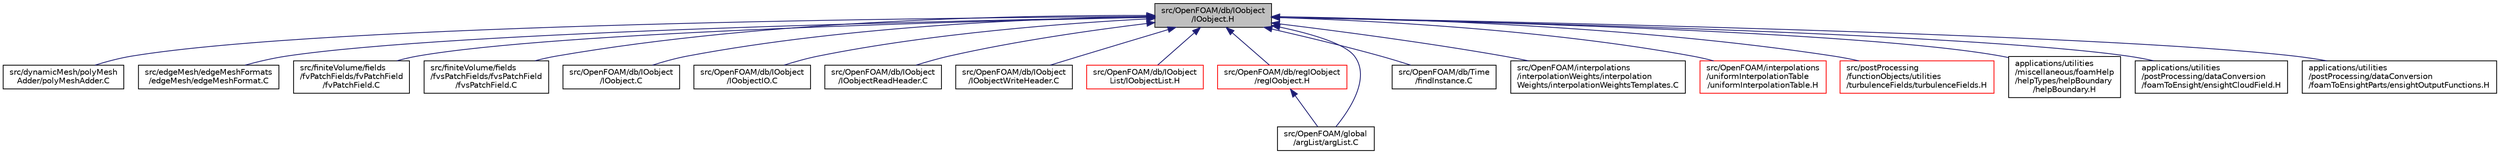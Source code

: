 digraph "src/OpenFOAM/db/IOobject/IOobject.H"
{
  bgcolor="transparent";
  edge [fontname="Helvetica",fontsize="10",labelfontname="Helvetica",labelfontsize="10"];
  node [fontname="Helvetica",fontsize="10",shape=record];
  Node1 [label="src/OpenFOAM/db/IOobject\l/IOobject.H",height=0.2,width=0.4,color="black", fillcolor="grey75", style="filled", fontcolor="black"];
  Node1 -> Node2 [dir="back",color="midnightblue",fontsize="10",style="solid",fontname="Helvetica"];
  Node2 [label="src/dynamicMesh/polyMesh\lAdder/polyMeshAdder.C",height=0.2,width=0.4,color="black",URL="$a04860.html"];
  Node1 -> Node3 [dir="back",color="midnightblue",fontsize="10",style="solid",fontname="Helvetica"];
  Node3 [label="src/edgeMesh/edgeMeshFormats\l/edgeMesh/edgeMeshFormat.C",height=0.2,width=0.4,color="black",URL="$a04943.html"];
  Node1 -> Node4 [dir="back",color="midnightblue",fontsize="10",style="solid",fontname="Helvetica"];
  Node4 [label="src/finiteVolume/fields\l/fvPatchFields/fvPatchField\l/fvPatchField.C",height=0.2,width=0.4,color="black",URL="$a05527.html"];
  Node1 -> Node5 [dir="back",color="midnightblue",fontsize="10",style="solid",fontname="Helvetica"];
  Node5 [label="src/finiteVolume/fields\l/fvsPatchFields/fvsPatchField\l/fvsPatchField.C",height=0.2,width=0.4,color="black",URL="$a05609.html"];
  Node1 -> Node6 [dir="back",color="midnightblue",fontsize="10",style="solid",fontname="Helvetica"];
  Node6 [label="src/OpenFOAM/db/IOobject\l/IOobject.C",height=0.2,width=0.4,color="black",URL="$a07758.html"];
  Node1 -> Node7 [dir="back",color="midnightblue",fontsize="10",style="solid",fontname="Helvetica"];
  Node7 [label="src/OpenFOAM/db/IOobject\l/IOobjectIO.C",height=0.2,width=0.4,color="black",URL="$a07761.html"];
  Node1 -> Node8 [dir="back",color="midnightblue",fontsize="10",style="solid",fontname="Helvetica"];
  Node8 [label="src/OpenFOAM/db/IOobject\l/IOobjectReadHeader.C",height=0.2,width=0.4,color="black",URL="$a07762.html"];
  Node1 -> Node9 [dir="back",color="midnightblue",fontsize="10",style="solid",fontname="Helvetica"];
  Node9 [label="src/OpenFOAM/db/IOobject\l/IOobjectWriteHeader.C",height=0.2,width=0.4,color="black",URL="$a07763.html",tooltip="Writes the header description of the File to the stream associated with the File. ..."];
  Node1 -> Node10 [dir="back",color="midnightblue",fontsize="10",style="solid",fontname="Helvetica"];
  Node10 [label="src/OpenFOAM/db/IOobject\lList/IOobjectList.H",height=0.2,width=0.4,color="red",URL="$a07765.html"];
  Node1 -> Node11 [dir="back",color="midnightblue",fontsize="10",style="solid",fontname="Helvetica"];
  Node11 [label="src/OpenFOAM/db/regIOobject\l/regIOobject.H",height=0.2,width=0.4,color="red",URL="$a07849.html"];
  Node11 -> Node12 [dir="back",color="midnightblue",fontsize="10",style="solid",fontname="Helvetica"];
  Node12 [label="src/OpenFOAM/global\l/argList/argList.C",height=0.2,width=0.4,color="black",URL="$a08161.html"];
  Node1 -> Node13 [dir="back",color="midnightblue",fontsize="10",style="solid",fontname="Helvetica"];
  Node13 [label="src/OpenFOAM/db/Time\l/findInstance.C",height=0.2,width=0.4,color="black",URL="$a07861.html",tooltip="If \"name\" is empty: return the location of \"directory\" If \"name\" is not empty: return the location of..."];
  Node1 -> Node12 [dir="back",color="midnightblue",fontsize="10",style="solid",fontname="Helvetica"];
  Node1 -> Node14 [dir="back",color="midnightblue",fontsize="10",style="solid",fontname="Helvetica"];
  Node14 [label="src/OpenFOAM/interpolations\l/interpolationWeights/interpolation\lWeights/interpolationWeightsTemplates.C",height=0.2,width=0.4,color="black",URL="$a08255.html"];
  Node1 -> Node15 [dir="back",color="midnightblue",fontsize="10",style="solid",fontname="Helvetica"];
  Node15 [label="src/OpenFOAM/interpolations\l/uniformInterpolationTable\l/uniformInterpolationTable.H",height=0.2,width=0.4,color="red",URL="$a08270.html"];
  Node1 -> Node16 [dir="back",color="midnightblue",fontsize="10",style="solid",fontname="Helvetica"];
  Node16 [label="src/postProcessing\l/functionObjects/utilities\l/turbulenceFields/turbulenceFields.H",height=0.2,width=0.4,color="red",URL="$a09401.html"];
  Node1 -> Node17 [dir="back",color="midnightblue",fontsize="10",style="solid",fontname="Helvetica"];
  Node17 [label="applications/utilities\l/miscellaneous/foamHelp\l/helpTypes/helpBoundary\l/helpBoundary.H",height=0.2,width=0.4,color="black",URL="$a04217.html"];
  Node1 -> Node18 [dir="back",color="midnightblue",fontsize="10",style="solid",fontname="Helvetica"];
  Node18 [label="applications/utilities\l/postProcessing/dataConversion\l/foamToEnsight/ensightCloudField.H",height=0.2,width=0.4,color="black",URL="$a04260.html"];
  Node1 -> Node19 [dir="back",color="midnightblue",fontsize="10",style="solid",fontname="Helvetica"];
  Node19 [label="applications/utilities\l/postProcessing/dataConversion\l/foamToEnsightParts/ensightOutputFunctions.H",height=0.2,width=0.4,color="black",URL="$a04277.html",tooltip="Miscellaneous collection of functions and template related to Ensight data. "];
}
